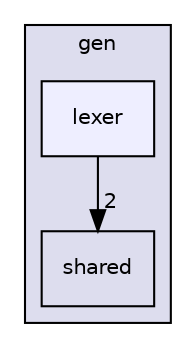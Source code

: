 digraph "/home/bruno/Documents/IC/BenchGen/src/gen/lexer" {
  compound=true
  node [ fontsize="10", fontname="Helvetica"];
  edge [ labelfontsize="10", labelfontname="Helvetica"];
  subgraph clusterdir_8f4776c0a463d1ee0804df2637941998 {
    graph [ bgcolor="#ddddee", pencolor="black", label="gen" fontname="Helvetica", fontsize="10", URL="dir_8f4776c0a463d1ee0804df2637941998.html"]
  dir_24557070e25569301ed3ff56f5b731ef [shape=box label="shared" URL="dir_24557070e25569301ed3ff56f5b731ef.html"];
  dir_d00bc2d7d96e592f0a402d6fd0d6f7ea [shape=box, label="lexer", style="filled", fillcolor="#eeeeff", pencolor="black", URL="dir_d00bc2d7d96e592f0a402d6fd0d6f7ea.html"];
  }
  dir_d00bc2d7d96e592f0a402d6fd0d6f7ea->dir_24557070e25569301ed3ff56f5b731ef [headlabel="2", labeldistance=1.5 headhref="dir_000004_000007.html"];
}
